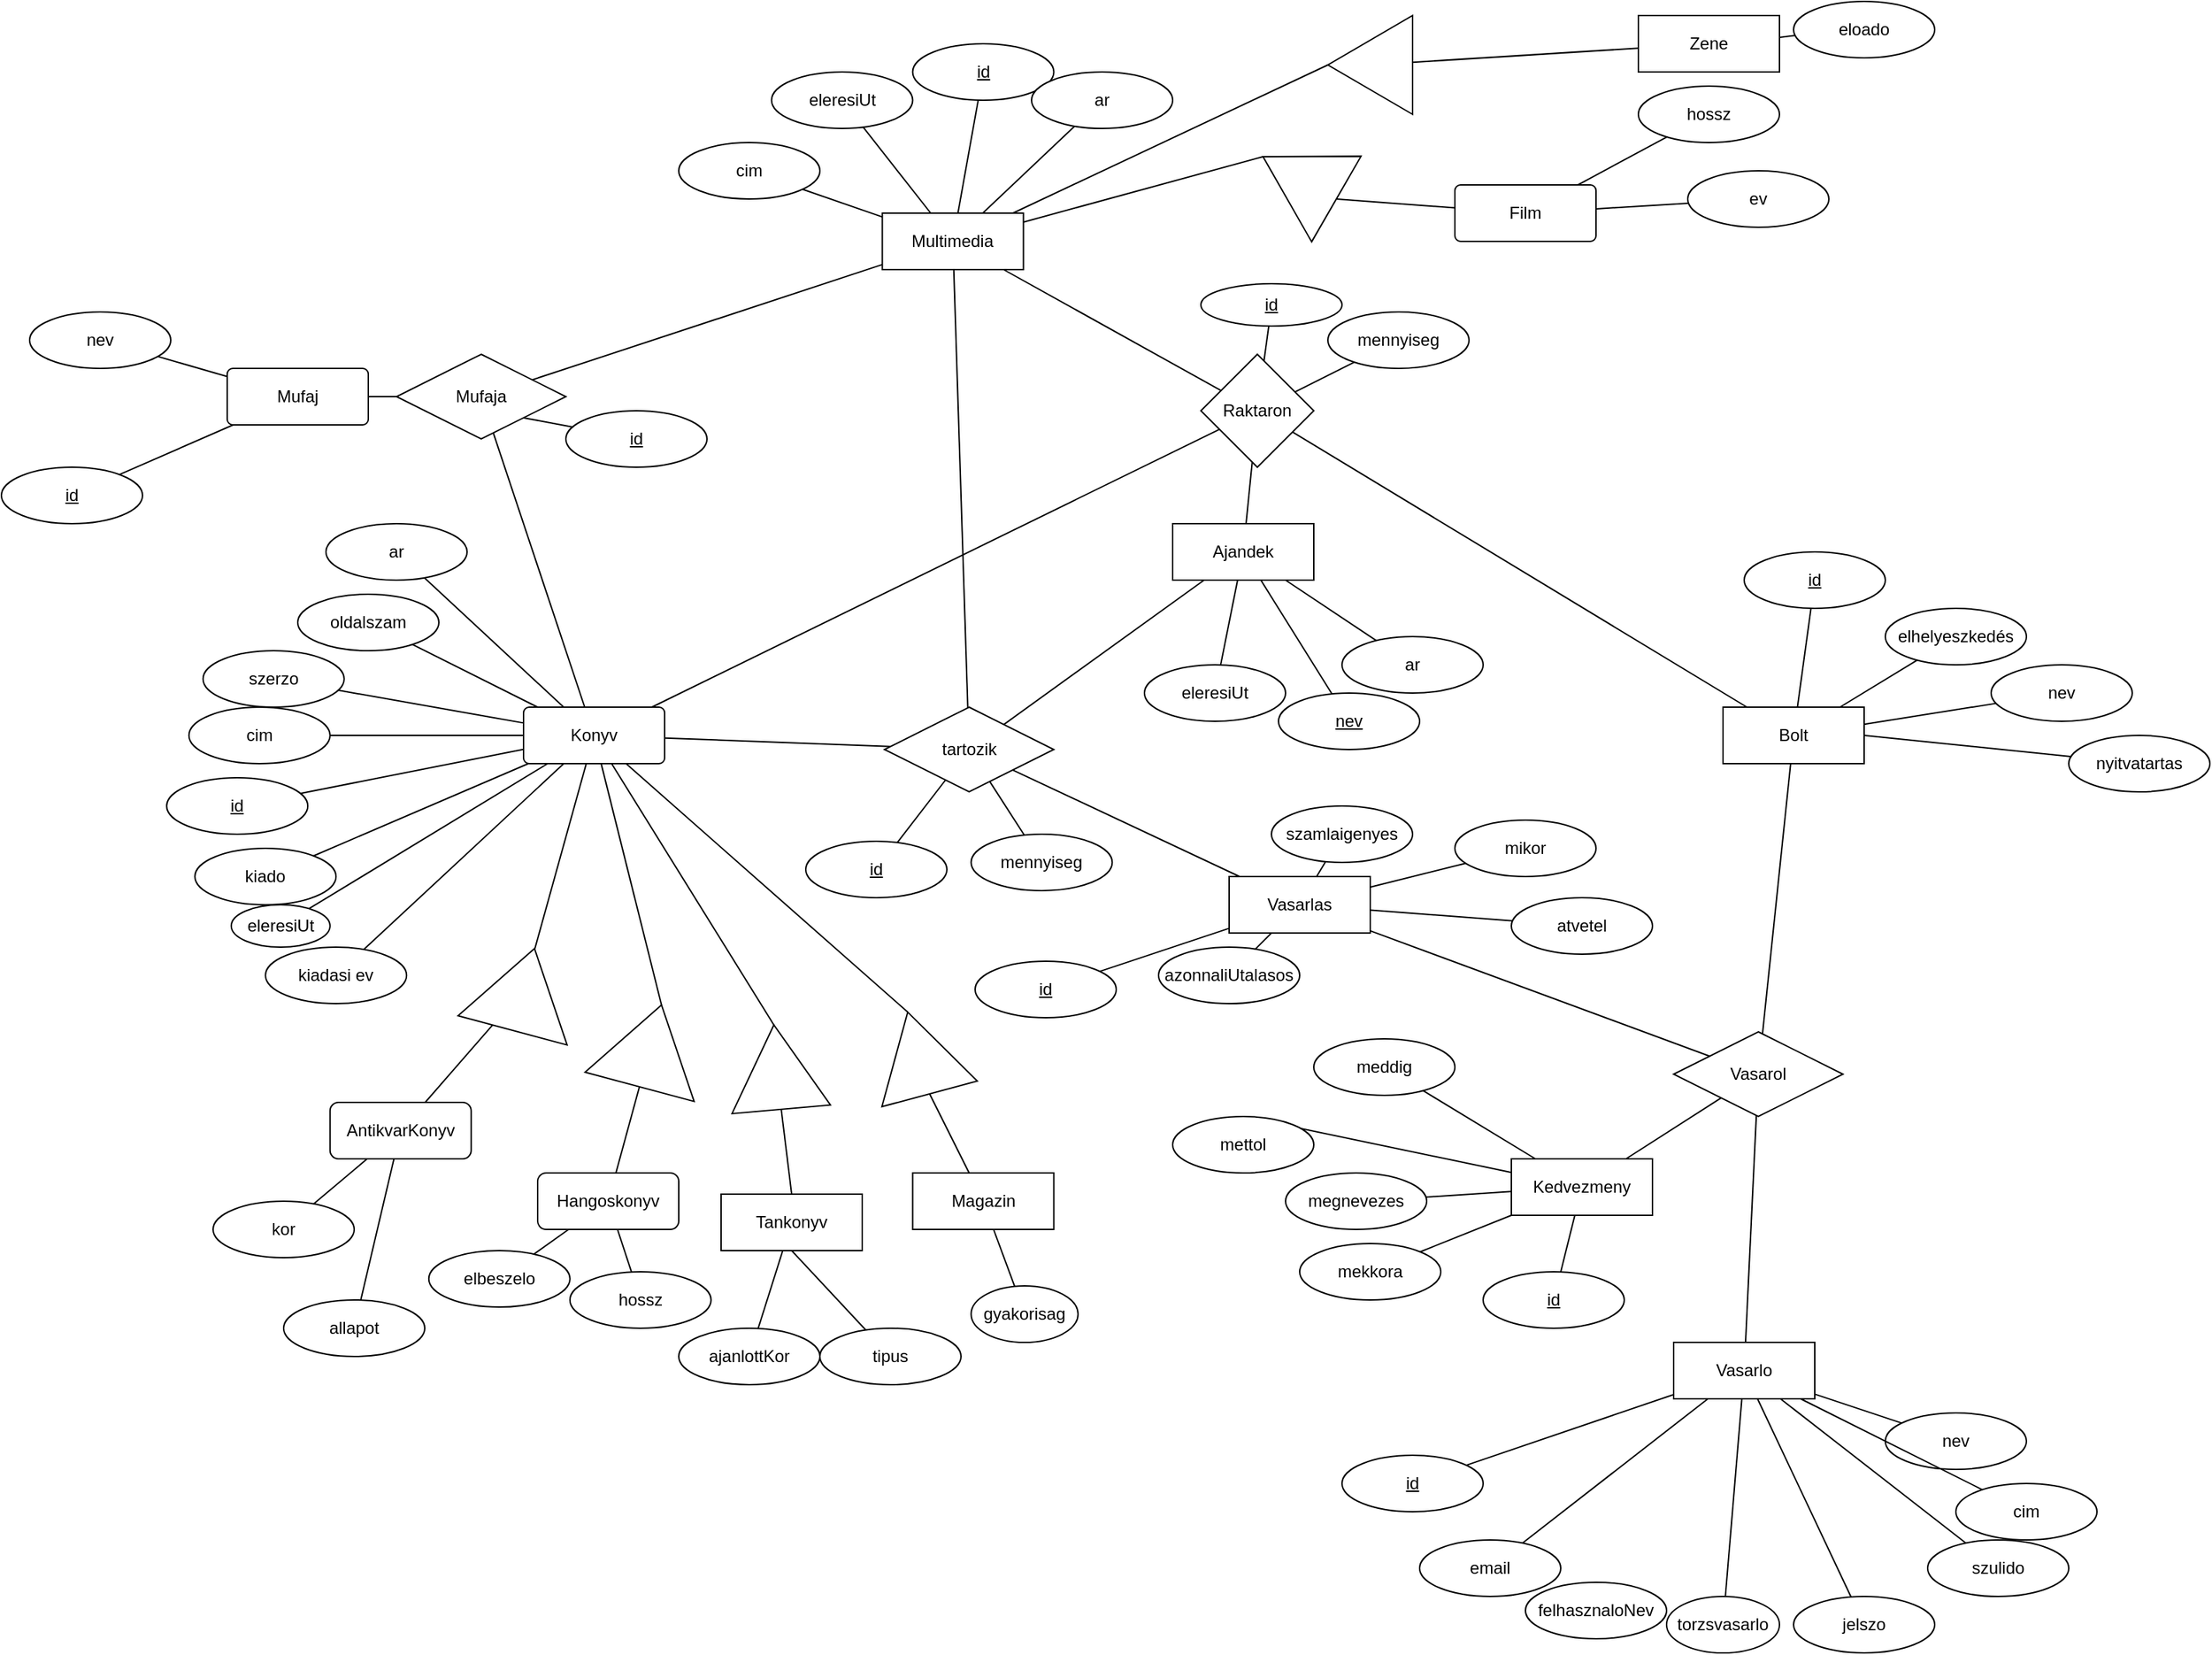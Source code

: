 <mxfile version="14.5.3" type="device"><diagram id="R2lEEEUBdFMjLlhIrx00" name="Page-1"><mxGraphModel dx="2523" dy="2034" grid="1" gridSize="10" guides="1" tooltips="1" connect="1" arrows="1" fold="1" page="1" pageScale="1" pageWidth="850" pageHeight="1100" math="0" shadow="0" extFonts="Permanent Marker^https://fonts.googleapis.com/css?family=Permanent+Marker"><root><mxCell id="0"/><mxCell id="1" parent="0"/><mxCell id="XrJ8PS8pZuy_nvLOSSVN-3" value="Raktaron" style="rhombus;whiteSpace=wrap;html=1;" parent="1" vertex="1"><mxGeometry x="30.0" y="-360" width="80" height="80" as="geometry"/></mxCell><mxCell id="XrJ8PS8pZuy_nvLOSSVN-24" value="kiado" style="ellipse;whiteSpace=wrap;html=1;align=center;" parent="1" vertex="1"><mxGeometry x="-682.88" y="-10" width="100" height="40" as="geometry"/></mxCell><mxCell id="XrJ8PS8pZuy_nvLOSSVN-25" value="elhelyeszkedés" style="ellipse;whiteSpace=wrap;html=1;align=center;" parent="1" vertex="1"><mxGeometry x="515" y="-180" width="100" height="40" as="geometry"/></mxCell><mxCell id="XrJ8PS8pZuy_nvLOSSVN-26" value="id" style="ellipse;whiteSpace=wrap;html=1;align=center;fontStyle=4" parent="1" vertex="1"><mxGeometry x="-702.88" y="-60" width="100" height="40" as="geometry"/></mxCell><mxCell id="XrJ8PS8pZuy_nvLOSSVN-27" value="cim" style="ellipse;whiteSpace=wrap;html=1;align=center;" parent="1" vertex="1"><mxGeometry x="-687.12" y="-110" width="100" height="40" as="geometry"/></mxCell><mxCell id="XrJ8PS8pZuy_nvLOSSVN-29" value="id" style="ellipse;whiteSpace=wrap;html=1;align=center;fontStyle=4" parent="1" vertex="1"><mxGeometry x="415" y="-220" width="100" height="40" as="geometry"/></mxCell><mxCell id="XrJ8PS8pZuy_nvLOSSVN-31" value="kiadasi ev" style="ellipse;whiteSpace=wrap;html=1;align=center;" parent="1" vertex="1"><mxGeometry x="-632.88" y="60" width="100" height="40" as="geometry"/></mxCell><mxCell id="XrJ8PS8pZuy_nvLOSSVN-32" value="Konyv" style="rounded=1;arcSize=10;whiteSpace=wrap;html=1;align=center;" parent="1" vertex="1"><mxGeometry x="-450" y="-110" width="100" height="40" as="geometry"/></mxCell><mxCell id="XrJ8PS8pZuy_nvLOSSVN-33" value="Bolt" style="whiteSpace=wrap;html=1;align=center;" parent="1" vertex="1"><mxGeometry x="400" y="-110" width="100" height="40" as="geometry"/></mxCell><mxCell id="XrJ8PS8pZuy_nvLOSSVN-35" value="" style="endArrow=none;html=1;rounded=0;" parent="1" source="XrJ8PS8pZuy_nvLOSSVN-3" target="XrJ8PS8pZuy_nvLOSSVN-32" edge="1"><mxGeometry relative="1" as="geometry"><mxPoint x="-40" y="80" as="sourcePoint"/><mxPoint x="120" y="80" as="targetPoint"/></mxGeometry></mxCell><mxCell id="XrJ8PS8pZuy_nvLOSSVN-36" value="" style="endArrow=none;html=1;rounded=0;" parent="1" source="XrJ8PS8pZuy_nvLOSSVN-33" target="XrJ8PS8pZuy_nvLOSSVN-3" edge="1"><mxGeometry relative="1" as="geometry"><mxPoint x="-40" y="80" as="sourcePoint"/><mxPoint x="120" y="80" as="targetPoint"/></mxGeometry></mxCell><mxCell id="XrJ8PS8pZuy_nvLOSSVN-37" value="" style="endArrow=none;html=1;rounded=0;" parent="1" source="XrJ8PS8pZuy_nvLOSSVN-32" target="XrJ8PS8pZuy_nvLOSSVN-26" edge="1"><mxGeometry relative="1" as="geometry"><mxPoint x="-40" y="80" as="sourcePoint"/><mxPoint x="120" y="80" as="targetPoint"/></mxGeometry></mxCell><mxCell id="XrJ8PS8pZuy_nvLOSSVN-38" value="" style="endArrow=none;html=1;rounded=0;" parent="1" source="XrJ8PS8pZuy_nvLOSSVN-32" target="XrJ8PS8pZuy_nvLOSSVN-27" edge="1"><mxGeometry relative="1" as="geometry"><mxPoint x="-40" y="80" as="sourcePoint"/><mxPoint x="120" y="80" as="targetPoint"/></mxGeometry></mxCell><mxCell id="XrJ8PS8pZuy_nvLOSSVN-39" value="" style="endArrow=none;html=1;rounded=0;" parent="1" source="XrJ8PS8pZuy_nvLOSSVN-32" target="XrJ8PS8pZuy_nvLOSSVN-24" edge="1"><mxGeometry relative="1" as="geometry"><mxPoint x="-40" y="80" as="sourcePoint"/><mxPoint x="120" y="80" as="targetPoint"/></mxGeometry></mxCell><mxCell id="XrJ8PS8pZuy_nvLOSSVN-40" value="" style="endArrow=none;html=1;rounded=0;" parent="1" source="XrJ8PS8pZuy_nvLOSSVN-32" target="XrJ8PS8pZuy_nvLOSSVN-31" edge="1"><mxGeometry relative="1" as="geometry"><mxPoint x="-40" y="80" as="sourcePoint"/><mxPoint x="120" y="80" as="targetPoint"/></mxGeometry></mxCell><mxCell id="XrJ8PS8pZuy_nvLOSSVN-41" value="" style="endArrow=none;html=1;rounded=0;" parent="1" source="XrJ8PS8pZuy_nvLOSSVN-29" target="XrJ8PS8pZuy_nvLOSSVN-33" edge="1"><mxGeometry relative="1" as="geometry"><mxPoint x="-40" y="80" as="sourcePoint"/><mxPoint x="120" y="80" as="targetPoint"/></mxGeometry></mxCell><mxCell id="XrJ8PS8pZuy_nvLOSSVN-42" value="" style="endArrow=none;html=1;rounded=0;" parent="1" source="XrJ8PS8pZuy_nvLOSSVN-25" target="XrJ8PS8pZuy_nvLOSSVN-33" edge="1"><mxGeometry relative="1" as="geometry"><mxPoint x="-40" y="80" as="sourcePoint"/><mxPoint x="120" y="80" as="targetPoint"/></mxGeometry></mxCell><mxCell id="XrJ8PS8pZuy_nvLOSSVN-46" value="" style="endArrow=none;html=1;rounded=0;" parent="1" source="XrJ8PS8pZuy_nvLOSSVN-68" target="XrJ8PS8pZuy_nvLOSSVN-3" edge="1"><mxGeometry relative="1" as="geometry"><mxPoint x="200" y="-90" as="sourcePoint"/><mxPoint x="120" y="80" as="targetPoint"/></mxGeometry></mxCell><mxCell id="XrJ8PS8pZuy_nvLOSSVN-49" value="" style="endArrow=none;html=1;rounded=0;" parent="1" source="XrJ8PS8pZuy_nvLOSSVN-32" target="XrJ8PS8pZuy_nvLOSSVN-52" edge="1"><mxGeometry relative="1" as="geometry"><mxPoint x="-40" y="80" as="sourcePoint"/><mxPoint x="-197.895" y="151.053" as="targetPoint"/></mxGeometry></mxCell><mxCell id="XrJ8PS8pZuy_nvLOSSVN-51" value="Mufaj" style="rounded=1;arcSize=10;whiteSpace=wrap;html=1;align=center;" parent="1" vertex="1"><mxGeometry x="-660" y="-350" width="100" height="40" as="geometry"/></mxCell><mxCell id="XrJ8PS8pZuy_nvLOSSVN-52" value="Mufaja" style="shape=rhombus;perimeter=rhombusPerimeter;whiteSpace=wrap;html=1;align=center;" parent="1" vertex="1"><mxGeometry x="-540" y="-360" width="120" height="60" as="geometry"/></mxCell><mxCell id="XrJ8PS8pZuy_nvLOSSVN-53" value="" style="endArrow=none;html=1;rounded=0;" parent="1" source="XrJ8PS8pZuy_nvLOSSVN-51" target="XrJ8PS8pZuy_nvLOSSVN-52" edge="1"><mxGeometry relative="1" as="geometry"><mxPoint x="-94.286" y="80" as="sourcePoint"/><mxPoint x="-217.333" y="181.333" as="targetPoint"/></mxGeometry></mxCell><mxCell id="XrJ8PS8pZuy_nvLOSSVN-54" value="nev" style="ellipse;whiteSpace=wrap;html=1;align=center;" parent="1" vertex="1"><mxGeometry x="-800" y="-390" width="100" height="40" as="geometry"/></mxCell><mxCell id="XrJ8PS8pZuy_nvLOSSVN-55" value="" style="endArrow=none;html=1;rounded=0;" parent="1" source="XrJ8PS8pZuy_nvLOSSVN-54" target="XrJ8PS8pZuy_nvLOSSVN-51" edge="1"><mxGeometry relative="1" as="geometry"><mxPoint x="-40" y="80" as="sourcePoint"/><mxPoint x="120" y="80" as="targetPoint"/></mxGeometry></mxCell><mxCell id="XrJ8PS8pZuy_nvLOSSVN-56" value="szerzo" style="ellipse;whiteSpace=wrap;html=1;align=center;" parent="1" vertex="1"><mxGeometry x="-677.12" y="-150" width="100" height="40" as="geometry"/></mxCell><mxCell id="XrJ8PS8pZuy_nvLOSSVN-57" value="" style="endArrow=none;html=1;rounded=0;" parent="1" source="XrJ8PS8pZuy_nvLOSSVN-56" target="XrJ8PS8pZuy_nvLOSSVN-32" edge="1"><mxGeometry relative="1" as="geometry"><mxPoint x="-40" y="80" as="sourcePoint"/><mxPoint x="120" y="80" as="targetPoint"/></mxGeometry></mxCell><mxCell id="XrJ8PS8pZuy_nvLOSSVN-58" value="Vasarlo" style="whiteSpace=wrap;html=1;align=center;" parent="1" vertex="1"><mxGeometry x="365" y="340" width="100" height="40" as="geometry"/></mxCell><mxCell id="XrJ8PS8pZuy_nvLOSSVN-59" value="Vasarol" style="shape=rhombus;perimeter=rhombusPerimeter;whiteSpace=wrap;html=1;align=center;" parent="1" vertex="1"><mxGeometry x="365" y="120" width="120" height="60" as="geometry"/></mxCell><mxCell id="XrJ8PS8pZuy_nvLOSSVN-60" value="" style="endArrow=none;html=1;rounded=0;" parent="1" source="XrJ8PS8pZuy_nvLOSSVN-58" target="XrJ8PS8pZuy_nvLOSSVN-59" edge="1"><mxGeometry relative="1" as="geometry"><mxPoint x="310" y="230" as="sourcePoint"/><mxPoint x="470" y="230" as="targetPoint"/></mxGeometry></mxCell><mxCell id="XrJ8PS8pZuy_nvLOSSVN-61" value="" style="endArrow=none;html=1;rounded=0;" parent="1" source="XrJ8PS8pZuy_nvLOSSVN-59" target="XrJ8PS8pZuy_nvLOSSVN-33" edge="1"><mxGeometry relative="1" as="geometry"><mxPoint x="310" y="230" as="sourcePoint"/><mxPoint x="470" y="230" as="targetPoint"/></mxGeometry></mxCell><mxCell id="XrJ8PS8pZuy_nvLOSSVN-63" value="nev" style="ellipse;whiteSpace=wrap;html=1;align=center;" parent="1" vertex="1"><mxGeometry x="515" y="390" width="100" height="40" as="geometry"/></mxCell><mxCell id="XrJ8PS8pZuy_nvLOSSVN-64" value="id" style="ellipse;whiteSpace=wrap;html=1;align=center;fontStyle=4" parent="1" vertex="1"><mxGeometry x="130" y="420" width="100" height="40" as="geometry"/></mxCell><mxCell id="XrJ8PS8pZuy_nvLOSSVN-65" value="cim" style="ellipse;whiteSpace=wrap;html=1;align=center;" parent="1" vertex="1"><mxGeometry x="565" y="440" width="100" height="40" as="geometry"/></mxCell><mxCell id="XrJ8PS8pZuy_nvLOSSVN-68" value="mennyiseg" style="ellipse;whiteSpace=wrap;html=1;align=center;" parent="1" vertex="1"><mxGeometry x="120" y="-390" width="100" height="40" as="geometry"/></mxCell><mxCell id="XrJ8PS8pZuy_nvLOSSVN-69" value="" style="endArrow=none;html=1;rounded=0;" parent="1" source="XrJ8PS8pZuy_nvLOSSVN-58" target="XrJ8PS8pZuy_nvLOSSVN-63" edge="1"><mxGeometry relative="1" as="geometry"><mxPoint x="260.769" y="355.385" as="sourcePoint"/><mxPoint x="381.243" y="344.432" as="targetPoint"/></mxGeometry></mxCell><mxCell id="XrJ8PS8pZuy_nvLOSSVN-70" value="" style="endArrow=none;html=1;rounded=0;" parent="1" source="XrJ8PS8pZuy_nvLOSSVN-58" target="XrJ8PS8pZuy_nvLOSSVN-64" edge="1"><mxGeometry relative="1" as="geometry"><mxPoint x="206.667" y="530" as="sourcePoint"/><mxPoint x="193.326" y="610.044" as="targetPoint"/></mxGeometry></mxCell><mxCell id="XrJ8PS8pZuy_nvLOSSVN-75" value="szulido" style="ellipse;whiteSpace=wrap;html=1;align=center;" parent="1" vertex="1"><mxGeometry x="545" y="480" width="100" height="40" as="geometry"/></mxCell><mxCell id="XrJ8PS8pZuy_nvLOSSVN-76" value="email" style="ellipse;whiteSpace=wrap;html=1;align=center;" parent="1" vertex="1"><mxGeometry x="185" y="480" width="100" height="40" as="geometry"/></mxCell><mxCell id="XrJ8PS8pZuy_nvLOSSVN-78" value="torzsvasarlo" style="ellipse;whiteSpace=wrap;html=1;align=center;" parent="1" vertex="1"><mxGeometry x="360" y="520" width="80" height="40" as="geometry"/></mxCell><mxCell id="XrJ8PS8pZuy_nvLOSSVN-81" value="" style="endArrow=none;html=1;rounded=0;" parent="1" source="XrJ8PS8pZuy_nvLOSSVN-58" target="XrJ8PS8pZuy_nvLOSSVN-65" edge="1"><mxGeometry relative="1" as="geometry"><mxPoint x="170" y="524.348" as="sourcePoint"/><mxPoint x="38.859" y="535.751" as="targetPoint"/></mxGeometry></mxCell><mxCell id="XrJ8PS8pZuy_nvLOSSVN-82" value="" style="endArrow=none;html=1;rounded=0;" parent="1" source="XrJ8PS8pZuy_nvLOSSVN-58" target="XrJ8PS8pZuy_nvLOSSVN-78" edge="1"><mxGeometry relative="1" as="geometry"><mxPoint x="180" y="534.348" as="sourcePoint"/><mxPoint x="48.859" y="545.751" as="targetPoint"/></mxGeometry></mxCell><mxCell id="XrJ8PS8pZuy_nvLOSSVN-85" value="" style="endArrow=none;html=1;rounded=0;" parent="1" source="XrJ8PS8pZuy_nvLOSSVN-58" target="XrJ8PS8pZuy_nvLOSSVN-75" edge="1"><mxGeometry relative="1" as="geometry"><mxPoint x="210" y="564.348" as="sourcePoint"/><mxPoint x="78.859" y="575.751" as="targetPoint"/></mxGeometry></mxCell><mxCell id="XrJ8PS8pZuy_nvLOSSVN-86" value="" style="endArrow=none;html=1;rounded=0;" parent="1" source="XrJ8PS8pZuy_nvLOSSVN-58" target="XrJ8PS8pZuy_nvLOSSVN-76" edge="1"><mxGeometry relative="1" as="geometry"><mxPoint x="220" y="574.348" as="sourcePoint"/><mxPoint x="88.859" y="585.751" as="targetPoint"/></mxGeometry></mxCell><mxCell id="XrJ8PS8pZuy_nvLOSSVN-88" value="azonnaliUtalasos" style="ellipse;whiteSpace=wrap;html=1;align=center;" parent="1" vertex="1"><mxGeometry y="60" width="100" height="40" as="geometry"/></mxCell><mxCell id="XrJ8PS8pZuy_nvLOSSVN-89" value="szamlaigenyes" style="ellipse;whiteSpace=wrap;html=1;align=center;" parent="1" vertex="1"><mxGeometry x="80" y="-40" width="100" height="40" as="geometry"/></mxCell><mxCell id="XrJ8PS8pZuy_nvLOSSVN-90" value="" style="endArrow=none;html=1;rounded=0;" parent="1" source="NHeeXaal9K3x4mCGtgSw-1" target="XrJ8PS8pZuy_nvLOSSVN-88" edge="1"><mxGeometry relative="1" as="geometry"><mxPoint x="580" y="328.148" as="sourcePoint"/><mxPoint x="411.979" y="347.011" as="targetPoint"/></mxGeometry></mxCell><mxCell id="XrJ8PS8pZuy_nvLOSSVN-91" value="" style="endArrow=none;html=1;rounded=0;" parent="1" source="NHeeXaal9K3x4mCGtgSw-1" target="XrJ8PS8pZuy_nvLOSSVN-89" edge="1"><mxGeometry relative="1" as="geometry"><mxPoint x="574.444" y="310" as="sourcePoint"/><mxPoint x="421.979" y="357.011" as="targetPoint"/></mxGeometry></mxCell><mxCell id="XrJ8PS8pZuy_nvLOSSVN-92" value="id" style="ellipse;whiteSpace=wrap;html=1;align=center;fontStyle=4" parent="1" vertex="1"><mxGeometry x="-174.24" y="-580" width="100" height="40" as="geometry"/></mxCell><mxCell id="XrJ8PS8pZuy_nvLOSSVN-93" value="Film" style="rounded=1;arcSize=10;whiteSpace=wrap;html=1;align=center;" parent="1" vertex="1"><mxGeometry x="210" y="-480" width="100" height="40" as="geometry"/></mxCell><mxCell id="XrJ8PS8pZuy_nvLOSSVN-94" value="" style="endArrow=none;html=1;rounded=0;" parent="1" source="IiNPLwiENyYTRC3x_rsG-48" target="XrJ8PS8pZuy_nvLOSSVN-92" edge="1"><mxGeometry relative="1" as="geometry"><mxPoint x="-0.06" y="-640" as="sourcePoint"/><mxPoint x="-75.254" y="-539.612" as="targetPoint"/></mxGeometry></mxCell><mxCell id="XrJ8PS8pZuy_nvLOSSVN-96" value="" style="endArrow=none;html=1;rounded=0;" parent="1" source="XrJ8PS8pZuy_nvLOSSVN-93" target="XrJ8PS8pZuy_nvLOSSVN-103" edge="1"><mxGeometry relative="1" as="geometry"><mxPoint x="11.65" y="-476.3" as="sourcePoint"/><mxPoint x="-159.374" y="-580.001" as="targetPoint"/></mxGeometry></mxCell><mxCell id="XrJ8PS8pZuy_nvLOSSVN-99" value="ar" style="ellipse;whiteSpace=wrap;html=1;align=center;" parent="1" vertex="1"><mxGeometry x="-590" y="-240" width="100" height="40" as="geometry"/></mxCell><mxCell id="XrJ8PS8pZuy_nvLOSSVN-100" value="" style="endArrow=none;html=1;rounded=0;" parent="1" source="XrJ8PS8pZuy_nvLOSSVN-32" target="XrJ8PS8pZuy_nvLOSSVN-99" edge="1"><mxGeometry relative="1" as="geometry"><mxPoint x="-70" y="80" as="sourcePoint"/><mxPoint x="-70" y="150" as="targetPoint"/></mxGeometry></mxCell><mxCell id="XrJ8PS8pZuy_nvLOSSVN-103" value="hossz" style="ellipse;whiteSpace=wrap;html=1;align=center;" parent="1" vertex="1"><mxGeometry x="340" y="-550" width="100" height="40" as="geometry"/></mxCell><mxCell id="XrJ8PS8pZuy_nvLOSSVN-104" value="hossz" style="ellipse;whiteSpace=wrap;html=1;align=center;" parent="1" vertex="1"><mxGeometry x="-417.12" y="290" width="100" height="40" as="geometry"/></mxCell><mxCell id="XrJ8PS8pZuy_nvLOSSVN-105" value="" style="endArrow=none;html=1;rounded=0;" parent="1" source="XrJ8PS8pZuy_nvLOSSVN-111" target="XrJ8PS8pZuy_nvLOSSVN-104" edge="1"><mxGeometry relative="1" as="geometry"><mxPoint x="-70" y="80" as="sourcePoint"/><mxPoint x="-70" y="150" as="targetPoint"/></mxGeometry></mxCell><mxCell id="XrJ8PS8pZuy_nvLOSSVN-107" value="" style="endArrow=none;html=1;rounded=0;" parent="1" source="XrJ8PS8pZuy_nvLOSSVN-109" target="XrJ8PS8pZuy_nvLOSSVN-111" edge="1"><mxGeometry relative="1" as="geometry"><mxPoint x="-180" y="-230" as="sourcePoint"/><mxPoint x="-410" y="323.81" as="targetPoint"/></mxGeometry></mxCell><mxCell id="XrJ8PS8pZuy_nvLOSSVN-109" value="" style="triangle;whiteSpace=wrap;html=1;rotation=-75;" parent="1" vertex="1"><mxGeometry x="-390" y="90" width="60" height="80" as="geometry"/></mxCell><mxCell id="XrJ8PS8pZuy_nvLOSSVN-110" value="" style="endArrow=none;html=1;rounded=0;entryX=1;entryY=0.5;entryDx=0;entryDy=0;" parent="1" source="XrJ8PS8pZuy_nvLOSSVN-32" target="XrJ8PS8pZuy_nvLOSSVN-109" edge="1"><mxGeometry relative="1" as="geometry"><mxPoint x="-104.104" y="70" as="sourcePoint"/><mxPoint x="-410" y="323.81" as="targetPoint"/></mxGeometry></mxCell><mxCell id="XrJ8PS8pZuy_nvLOSSVN-111" value="Hangoskonyv" style="rounded=1;whiteSpace=wrap;html=1;" parent="1" vertex="1"><mxGeometry x="-440" y="220" width="100" height="40" as="geometry"/></mxCell><mxCell id="XrJ8PS8pZuy_nvLOSSVN-112" value="elbeszelo" style="ellipse;whiteSpace=wrap;html=1;align=center;" parent="1" vertex="1"><mxGeometry x="-517.12" y="275" width="100" height="40" as="geometry"/></mxCell><mxCell id="XrJ8PS8pZuy_nvLOSSVN-113" value="" style="endArrow=none;html=1;rounded=0;" parent="1" source="XrJ8PS8pZuy_nvLOSSVN-111" target="XrJ8PS8pZuy_nvLOSSVN-112" edge="1"><mxGeometry relative="1" as="geometry"><mxPoint x="-395.758" y="350" as="sourcePoint"/><mxPoint x="-377.197" y="400.208" as="targetPoint"/></mxGeometry></mxCell><mxCell id="XrJ8PS8pZuy_nvLOSSVN-114" value="oldalszam" style="ellipse;whiteSpace=wrap;html=1;align=center;" parent="1" vertex="1"><mxGeometry x="-610" y="-190" width="100" height="40" as="geometry"/></mxCell><mxCell id="XrJ8PS8pZuy_nvLOSSVN-115" value="" style="endArrow=none;html=1;rounded=0;" parent="1" source="XrJ8PS8pZuy_nvLOSSVN-32" target="XrJ8PS8pZuy_nvLOSSVN-114" edge="1"><mxGeometry relative="1" as="geometry"><mxPoint x="-70" y="80" as="sourcePoint"/><mxPoint x="-70" y="150" as="targetPoint"/></mxGeometry></mxCell><mxCell id="XrJ8PS8pZuy_nvLOSSVN-118" value="kor" style="ellipse;whiteSpace=wrap;html=1;align=center;" parent="1" vertex="1"><mxGeometry x="-670" y="240" width="100" height="40" as="geometry"/></mxCell><mxCell id="XrJ8PS8pZuy_nvLOSSVN-119" value="" style="endArrow=none;html=1;rounded=0;" parent="1" source="XrJ8PS8pZuy_nvLOSSVN-122" target="XrJ8PS8pZuy_nvLOSSVN-118" edge="1"><mxGeometry relative="1" as="geometry"><mxPoint x="-250" y="30" as="sourcePoint"/><mxPoint x="-250" y="100" as="targetPoint"/></mxGeometry></mxCell><mxCell id="XrJ8PS8pZuy_nvLOSSVN-120" value="" style="endArrow=none;html=1;rounded=0;" parent="1" source="XrJ8PS8pZuy_nvLOSSVN-121" target="XrJ8PS8pZuy_nvLOSSVN-122" edge="1"><mxGeometry relative="1" as="geometry"><mxPoint x="-360" y="-280" as="sourcePoint"/><mxPoint x="-590" y="273.81" as="targetPoint"/></mxGeometry></mxCell><mxCell id="XrJ8PS8pZuy_nvLOSSVN-121" value="" style="triangle;whiteSpace=wrap;html=1;rotation=-75;" parent="1" vertex="1"><mxGeometry x="-480" y="50" width="60" height="80" as="geometry"/></mxCell><mxCell id="XrJ8PS8pZuy_nvLOSSVN-122" value="AntikvarKonyv" style="rounded=1;whiteSpace=wrap;html=1;" parent="1" vertex="1"><mxGeometry x="-587.12" y="170" width="100" height="40" as="geometry"/></mxCell><mxCell id="XrJ8PS8pZuy_nvLOSSVN-123" value="allapot" style="ellipse;whiteSpace=wrap;html=1;align=center;" parent="1" vertex="1"><mxGeometry x="-620" y="310" width="100" height="40" as="geometry"/></mxCell><mxCell id="XrJ8PS8pZuy_nvLOSSVN-124" value="" style="endArrow=none;html=1;rounded=0;" parent="1" source="XrJ8PS8pZuy_nvLOSSVN-122" target="XrJ8PS8pZuy_nvLOSSVN-123" edge="1"><mxGeometry relative="1" as="geometry"><mxPoint x="-575.758" y="300" as="sourcePoint"/><mxPoint x="-557.197" y="350.208" as="targetPoint"/></mxGeometry></mxCell><mxCell id="XrJ8PS8pZuy_nvLOSSVN-125" value="" style="endArrow=none;html=1;rounded=0;" parent="1" source="XrJ8PS8pZuy_nvLOSSVN-32" target="XrJ8PS8pZuy_nvLOSSVN-121" edge="1"><mxGeometry relative="1" as="geometry"><mxPoint x="-95.72" y="80" as="sourcePoint"/><mxPoint x="-255.664" y="204.373" as="targetPoint"/></mxGeometry></mxCell><mxCell id="XrJ8PS8pZuy_nvLOSSVN-142" value="Zene" style="rounded=0;whiteSpace=wrap;html=1;" parent="1" vertex="1"><mxGeometry x="340" y="-600" width="100" height="40" as="geometry"/></mxCell><mxCell id="XrJ8PS8pZuy_nvLOSSVN-146" value="ar" style="ellipse;whiteSpace=wrap;html=1;align=center;" parent="1" vertex="1"><mxGeometry x="-90" y="-560" width="100" height="40" as="geometry"/></mxCell><mxCell id="XrJ8PS8pZuy_nvLOSSVN-147" value="" style="endArrow=none;html=1;rounded=0;" parent="1" source="IiNPLwiENyYTRC3x_rsG-48" target="XrJ8PS8pZuy_nvLOSSVN-146" edge="1"><mxGeometry relative="1" as="geometry"><mxPoint x="-47.429" y="-660" as="sourcePoint"/><mxPoint x="-302.47" y="-800" as="targetPoint"/></mxGeometry></mxCell><mxCell id="XrJ8PS8pZuy_nvLOSSVN-150" value="eloado" style="ellipse;whiteSpace=wrap;html=1;align=center;" parent="1" vertex="1"><mxGeometry x="450" y="-610" width="100" height="40" as="geometry"/></mxCell><mxCell id="XrJ8PS8pZuy_nvLOSSVN-151" value="" style="endArrow=none;html=1;rounded=0;" parent="1" source="XrJ8PS8pZuy_nvLOSSVN-150" target="XrJ8PS8pZuy_nvLOSSVN-142" edge="1"><mxGeometry relative="1" as="geometry"><mxPoint x="325.273" y="-650.382" as="sourcePoint"/><mxPoint x="265" y="-530" as="targetPoint"/></mxGeometry></mxCell><mxCell id="XrJ8PS8pZuy_nvLOSSVN-98" value="cim" style="ellipse;whiteSpace=wrap;html=1;align=center;" parent="1" vertex="1"><mxGeometry x="-340" y="-510" width="100" height="40" as="geometry"/></mxCell><mxCell id="1aypObMpzizOVe4IXBlL-1" value="" style="endArrow=none;html=1;rounded=0;" parent="1" source="IiNPLwiENyYTRC3x_rsG-48" target="XrJ8PS8pZuy_nvLOSSVN-98" edge="1"><mxGeometry relative="1" as="geometry"><mxPoint x="-30.06" y="-640" as="sourcePoint"/><mxPoint x="-73.875" y="-650.507" as="targetPoint"/></mxGeometry></mxCell><mxCell id="1aypObMpzizOVe4IXBlL-3" style="edgeStyle=orthogonalEdgeStyle;rounded=0;orthogonalLoop=1;jettySize=auto;html=1;exitX=0.5;exitY=1;exitDx=0;exitDy=0;" parent="1" source="XrJ8PS8pZuy_nvLOSSVN-103" target="XrJ8PS8pZuy_nvLOSSVN-103" edge="1"><mxGeometry relative="1" as="geometry"/></mxCell><mxCell id="1aypObMpzizOVe4IXBlL-6" value="" style="endArrow=none;html=1;rounded=0;entryX=1;entryY=0.5;entryDx=0;entryDy=0;" parent="1" source="XrJ8PS8pZuy_nvLOSSVN-32" target="1aypObMpzizOVe4IXBlL-8" edge="1"><mxGeometry relative="1" as="geometry"><mxPoint x="-180" y="160" as="sourcePoint"/><mxPoint x="-150" y="220" as="targetPoint"/></mxGeometry></mxCell><mxCell id="1aypObMpzizOVe4IXBlL-8" value="" style="triangle;whiteSpace=wrap;html=1;rotation=-95;" parent="1" vertex="1"><mxGeometry x="-300" y="110" width="60" height="70" as="geometry"/></mxCell><mxCell id="1aypObMpzizOVe4IXBlL-9" value="" style="endArrow=none;html=1;entryX=0;entryY=0.5;entryDx=0;entryDy=0;exitX=0.5;exitY=0;exitDx=0;exitDy=0;" parent="1" source="1aypObMpzizOVe4IXBlL-10" target="1aypObMpzizOVe4IXBlL-8" edge="1"><mxGeometry width="50" height="50" relative="1" as="geometry"><mxPoint x="-210" y="340" as="sourcePoint"/><mxPoint x="-170" y="310" as="targetPoint"/></mxGeometry></mxCell><mxCell id="1aypObMpzizOVe4IXBlL-10" value="Tankonyv" style="whiteSpace=wrap;html=1;align=center;" parent="1" vertex="1"><mxGeometry x="-310" y="235" width="100" height="40" as="geometry"/></mxCell><mxCell id="1aypObMpzizOVe4IXBlL-15" value="" style="endArrow=none;html=1;exitX=0.5;exitY=1;exitDx=0;exitDy=0;" parent="1" source="1aypObMpzizOVe4IXBlL-10" target="IiNPLwiENyYTRC3x_rsG-20" edge="1"><mxGeometry width="50" height="50" relative="1" as="geometry"><mxPoint x="-40" y="230" as="sourcePoint"/><mxPoint x="-170.046" y="457.143" as="targetPoint"/></mxGeometry></mxCell><mxCell id="1aypObMpzizOVe4IXBlL-16" value="ajanlottKor" style="ellipse;whiteSpace=wrap;html=1;align=center;" parent="1" vertex="1"><mxGeometry x="-340" y="330" width="100" height="40" as="geometry"/></mxCell><mxCell id="1aypObMpzizOVe4IXBlL-17" value="" style="endArrow=none;html=1;" parent="1" source="1aypObMpzizOVe4IXBlL-10" target="1aypObMpzizOVe4IXBlL-16" edge="1"><mxGeometry width="50" height="50" relative="1" as="geometry"><mxPoint x="-40" y="350" as="sourcePoint"/><mxPoint x="10" y="300" as="targetPoint"/></mxGeometry></mxCell><mxCell id="1aypObMpzizOVe4IXBlL-20" value="Kedvezmeny" style="whiteSpace=wrap;html=1;align=center;" parent="1" vertex="1"><mxGeometry x="250" y="210" width="100" height="40" as="geometry"/></mxCell><mxCell id="1aypObMpzizOVe4IXBlL-21" value="" style="endArrow=none;html=1;exitX=0.5;exitY=0;exitDx=0;exitDy=0;" parent="1" source="1aypObMpzizOVe4IXBlL-22" target="1aypObMpzizOVe4IXBlL-20" edge="1"><mxGeometry width="50" height="50" relative="1" as="geometry"><mxPoint x="80" y="350" as="sourcePoint"/><mxPoint x="130" y="300" as="targetPoint"/></mxGeometry></mxCell><mxCell id="1aypObMpzizOVe4IXBlL-22" value="mettol" style="ellipse;whiteSpace=wrap;html=1;align=center;" parent="1" vertex="1"><mxGeometry x="10" y="180" width="100" height="40" as="geometry"/></mxCell><mxCell id="1aypObMpzizOVe4IXBlL-23" value="meddig" style="ellipse;whiteSpace=wrap;html=1;align=center;" parent="1" vertex="1"><mxGeometry x="110" y="125" width="100" height="40" as="geometry"/></mxCell><mxCell id="1aypObMpzizOVe4IXBlL-24" value="mekkora" style="ellipse;whiteSpace=wrap;html=1;align=center;" parent="1" vertex="1"><mxGeometry x="100" y="270" width="100" height="40" as="geometry"/></mxCell><mxCell id="1aypObMpzizOVe4IXBlL-25" value="" style="endArrow=none;html=1;" parent="1" source="1aypObMpzizOVe4IXBlL-20" target="1aypObMpzizOVe4IXBlL-24" edge="1"><mxGeometry width="50" height="50" relative="1" as="geometry"><mxPoint x="80" y="230" as="sourcePoint"/><mxPoint x="130" y="180" as="targetPoint"/></mxGeometry></mxCell><mxCell id="1aypObMpzizOVe4IXBlL-26" value="" style="endArrow=none;html=1;" parent="1" source="1aypObMpzizOVe4IXBlL-20" target="1aypObMpzizOVe4IXBlL-23" edge="1"><mxGeometry width="50" height="50" relative="1" as="geometry"><mxPoint x="80" y="230" as="sourcePoint"/><mxPoint x="130" y="180" as="targetPoint"/></mxGeometry></mxCell><mxCell id="1aypObMpzizOVe4IXBlL-27" style="edgeStyle=orthogonalEdgeStyle;rounded=0;orthogonalLoop=1;jettySize=auto;html=1;exitX=0.5;exitY=1;exitDx=0;exitDy=0;endArrow=none;endFill=0;" parent="1" source="1aypObMpzizOVe4IXBlL-24" target="1aypObMpzizOVe4IXBlL-24" edge="1"><mxGeometry relative="1" as="geometry"/></mxCell><mxCell id="1aypObMpzizOVe4IXBlL-29" value="" style="endArrow=none;html=1;" parent="1" source="1aypObMpzizOVe4IXBlL-20" target="XrJ8PS8pZuy_nvLOSSVN-59" edge="1"><mxGeometry width="50" height="50" relative="1" as="geometry"><mxPoint x="80" y="230" as="sourcePoint"/><mxPoint x="130" y="180" as="targetPoint"/></mxGeometry></mxCell><mxCell id="1aypObMpzizOVe4IXBlL-30" value="" style="endArrow=none;html=1;" parent="1" source="1aypObMpzizOVe4IXBlL-31" target="1aypObMpzizOVe4IXBlL-20" edge="1"><mxGeometry width="50" height="50" relative="1" as="geometry"><mxPoint x="120" y="120" as="sourcePoint"/><mxPoint x="130" y="180" as="targetPoint"/></mxGeometry></mxCell><mxCell id="1aypObMpzizOVe4IXBlL-31" value="id" style="ellipse;whiteSpace=wrap;html=1;align=center;fontStyle=4" parent="1" vertex="1"><mxGeometry x="230" y="290" width="100" height="40" as="geometry"/></mxCell><mxCell id="1aypObMpzizOVe4IXBlL-32" value="" style="endArrow=none;html=1;" parent="1" source="1aypObMpzizOVe4IXBlL-33" target="1aypObMpzizOVe4IXBlL-20" edge="1"><mxGeometry width="50" height="50" relative="1" as="geometry"><mxPoint x="20" y="110" as="sourcePoint"/><mxPoint x="130" y="180" as="targetPoint"/></mxGeometry></mxCell><mxCell id="1aypObMpzizOVe4IXBlL-33" value="megnevezes" style="ellipse;whiteSpace=wrap;html=1;align=center;" parent="1" vertex="1"><mxGeometry x="90" y="220" width="100" height="40" as="geometry"/></mxCell><mxCell id="1aypObMpzizOVe4IXBlL-34" value="" style="endArrow=none;html=1;" parent="1" source="1aypObMpzizOVe4IXBlL-35" target="NHeeXaal9K3x4mCGtgSw-1" edge="1"><mxGeometry width="50" height="50" relative="1" as="geometry"><mxPoint x="270" y="310" as="sourcePoint"/><mxPoint x="580" y="340.417" as="targetPoint"/></mxGeometry></mxCell><mxCell id="1aypObMpzizOVe4IXBlL-35" value="mikor" style="ellipse;whiteSpace=wrap;html=1;align=center;" parent="1" vertex="1"><mxGeometry x="210" y="-30" width="100" height="40" as="geometry"/></mxCell><mxCell id="1aypObMpzizOVe4IXBlL-41" value="" style="endArrow=none;html=1;" parent="1" source="XrJ8PS8pZuy_nvLOSSVN-58" target="1aypObMpzizOVe4IXBlL-42" edge="1"><mxGeometry width="50" height="50" relative="1" as="geometry"><mxPoint x="120" y="350" as="sourcePoint"/><mxPoint x="340" y="640" as="targetPoint"/></mxGeometry></mxCell><mxCell id="1aypObMpzizOVe4IXBlL-42" value="jelszo&lt;br&gt;" style="ellipse;whiteSpace=wrap;html=1;align=center;" parent="1" vertex="1"><mxGeometry x="450.0" y="520" width="100" height="40" as="geometry"/></mxCell><mxCell id="1aypObMpzizOVe4IXBlL-43" value="" style="endArrow=none;html=1;" parent="1" source="1aypObMpzizOVe4IXBlL-45" target="XrJ8PS8pZuy_nvLOSSVN-33" edge="1"><mxGeometry width="50" height="50" relative="1" as="geometry"><mxPoint x="530" y="-10" as="sourcePoint"/><mxPoint x="170" y="-180" as="targetPoint"/></mxGeometry></mxCell><mxCell id="1aypObMpzizOVe4IXBlL-45" value="nev" style="ellipse;whiteSpace=wrap;html=1;align=center;" parent="1" vertex="1"><mxGeometry x="590" y="-140" width="100" height="40" as="geometry"/></mxCell><mxCell id="1aypObMpzizOVe4IXBlL-46" value="nyitvatartas" style="ellipse;whiteSpace=wrap;html=1;align=center;" parent="1" vertex="1"><mxGeometry x="645" y="-90" width="100" height="40" as="geometry"/></mxCell><mxCell id="1aypObMpzizOVe4IXBlL-47" value="" style="endArrow=none;html=1;exitX=1;exitY=0.5;exitDx=0;exitDy=0;" parent="1" source="XrJ8PS8pZuy_nvLOSSVN-33" target="1aypObMpzizOVe4IXBlL-46" edge="1"><mxGeometry width="50" height="50" relative="1" as="geometry"><mxPoint x="120" y="-130" as="sourcePoint"/><mxPoint x="170" y="-180" as="targetPoint"/></mxGeometry></mxCell><mxCell id="1aypObMpzizOVe4IXBlL-48" value="" style="endArrow=none;html=1;" parent="1" source="XrJ8PS8pZuy_nvLOSSVN-93" target="1aypObMpzizOVe4IXBlL-49" edge="1"><mxGeometry width="50" height="50" relative="1" as="geometry"><mxPoint x="170" y="-210" as="sourcePoint"/><mxPoint x="30" y="-180" as="targetPoint"/></mxGeometry></mxCell><mxCell id="1aypObMpzizOVe4IXBlL-49" value="ev" style="ellipse;whiteSpace=wrap;html=1;align=center;" parent="1" vertex="1"><mxGeometry x="375.0" y="-490" width="100" height="40" as="geometry"/></mxCell><mxCell id="1aypObMpzizOVe4IXBlL-52" value="felhasznaloNev" style="ellipse;whiteSpace=wrap;html=1;align=center;" parent="1" vertex="1"><mxGeometry x="260" y="510" width="100" height="40" as="geometry"/></mxCell><mxCell id="IiNPLwiENyYTRC3x_rsG-1" value="" style="endArrow=none;html=1;" parent="1" source="IiNPLwiENyYTRC3x_rsG-3" target="NHeeXaal9K3x4mCGtgSw-1" edge="1"><mxGeometry width="50" height="50" relative="1" as="geometry"><mxPoint x="310" y="320" as="sourcePoint"/><mxPoint x="558.571" y="350" as="targetPoint"/></mxGeometry></mxCell><mxCell id="IiNPLwiENyYTRC3x_rsG-3" value="atvetel" style="ellipse;whiteSpace=wrap;html=1;align=center;" parent="1" vertex="1"><mxGeometry x="250" y="25" width="100" height="40" as="geometry"/></mxCell><mxCell id="IiNPLwiENyYTRC3x_rsG-8" value="" style="endArrow=none;html=1;" parent="1" source="IiNPLwiENyYTRC3x_rsG-9" target="IiNPLwiENyYTRC3x_rsG-44" edge="1"><mxGeometry width="50" height="50" relative="1" as="geometry"><mxPoint x="-60" y="-150" as="sourcePoint"/><mxPoint x="-70" y="-218.189" as="targetPoint"/></mxGeometry></mxCell><mxCell id="IiNPLwiENyYTRC3x_rsG-9" value="gyakorisag" style="ellipse;whiteSpace=wrap;html=1;align=center;" parent="1" vertex="1"><mxGeometry x="-132.82" y="300" width="75.76" height="40" as="geometry"/></mxCell><mxCell id="IiNPLwiENyYTRC3x_rsG-17" value="eleresiUt" style="ellipse;whiteSpace=wrap;html=1;align=center;" parent="1" vertex="1"><mxGeometry x="-657.12" y="30" width="70" height="30" as="geometry"/></mxCell><mxCell id="IiNPLwiENyYTRC3x_rsG-18" value="" style="endArrow=none;html=1;rounded=0;" parent="1" source="IiNPLwiENyYTRC3x_rsG-17" target="XrJ8PS8pZuy_nvLOSSVN-32" edge="1"><mxGeometry relative="1" as="geometry"><mxPoint x="-20.001" y="-330.0" as="sourcePoint"/><mxPoint x="-90" y="-130" as="targetPoint"/></mxGeometry></mxCell><mxCell id="IiNPLwiENyYTRC3x_rsG-19" value="" style="endArrow=none;html=1;" parent="1" source="IiNPLwiENyYTRC3x_rsG-22" target="XrJ8PS8pZuy_nvLOSSVN-51" edge="1"><mxGeometry width="50" height="50" relative="1" as="geometry"><mxPoint x="-440" y="-300" as="sourcePoint"/><mxPoint x="-10" y="-90" as="targetPoint"/><Array as="points"/></mxGeometry></mxCell><mxCell id="IiNPLwiENyYTRC3x_rsG-20" value="tipus" style="ellipse;whiteSpace=wrap;html=1;align=center;" parent="1" vertex="1"><mxGeometry x="-240" y="330" width="100" height="40" as="geometry"/></mxCell><mxCell id="IiNPLwiENyYTRC3x_rsG-22" value="id" style="ellipse;whiteSpace=wrap;html=1;align=center;fontStyle=4" parent="1" vertex="1"><mxGeometry x="-820" y="-280" width="100" height="40" as="geometry"/></mxCell><mxCell id="IiNPLwiENyYTRC3x_rsG-23" value="Ajandek" style="whiteSpace=wrap;html=1;align=center;" parent="1" vertex="1"><mxGeometry x="10" y="-240" width="100" height="40" as="geometry"/></mxCell><mxCell id="IiNPLwiENyYTRC3x_rsG-24" value="" style="endArrow=none;html=1;" parent="1" source="XrJ8PS8pZuy_nvLOSSVN-3" target="IiNPLwiENyYTRC3x_rsG-23" edge="1"><mxGeometry width="50" height="50" relative="1" as="geometry"><mxPoint x="30" as="sourcePoint"/><mxPoint x="80" y="-50" as="targetPoint"/></mxGeometry></mxCell><mxCell id="IiNPLwiENyYTRC3x_rsG-34" value="" style="endArrow=none;html=1;" parent="1" source="IiNPLwiENyYTRC3x_rsG-35" target="IiNPLwiENyYTRC3x_rsG-23" edge="1"><mxGeometry width="50" height="50" relative="1" as="geometry"><mxPoint x="326" y="-210" as="sourcePoint"/><mxPoint x="80" y="-50" as="targetPoint"/></mxGeometry></mxCell><mxCell id="IiNPLwiENyYTRC3x_rsG-35" value="ar" style="ellipse;whiteSpace=wrap;html=1;align=center;" parent="1" vertex="1"><mxGeometry x="130" y="-160" width="100" height="40" as="geometry"/></mxCell><mxCell id="IiNPLwiENyYTRC3x_rsG-36" value="" style="endArrow=none;html=1;" parent="1" source="IiNPLwiENyYTRC3x_rsG-23" target="IiNPLwiENyYTRC3x_rsG-37" edge="1"><mxGeometry width="50" height="50" relative="1" as="geometry"><mxPoint x="30" as="sourcePoint"/><mxPoint x="270" y="-150" as="targetPoint"/></mxGeometry></mxCell><mxCell id="IiNPLwiENyYTRC3x_rsG-37" value="nev" style="ellipse;whiteSpace=wrap;html=1;align=center;fontStyle=4" parent="1" vertex="1"><mxGeometry x="85" y="-120" width="100" height="40" as="geometry"/></mxCell><mxCell id="IiNPLwiENyYTRC3x_rsG-44" value="Magazin" style="whiteSpace=wrap;html=1;align=center;" parent="1" vertex="1"><mxGeometry x="-174.24" y="220" width="100" height="40" as="geometry"/></mxCell><mxCell id="IiNPLwiENyYTRC3x_rsG-47" value="" style="endArrow=none;html=1;entryX=0;entryY=0.5;entryDx=0;entryDy=0;" parent="1" source="IiNPLwiENyYTRC3x_rsG-44" target="IiNPLwiENyYTRC3x_rsG-52" edge="1"><mxGeometry width="50" height="50" relative="1" as="geometry"><mxPoint x="-19.995" y="350" as="sourcePoint"/><mxPoint x="-87.175" y="283.978" as="targetPoint"/></mxGeometry></mxCell><mxCell id="IiNPLwiENyYTRC3x_rsG-48" value="Multimedia" style="whiteSpace=wrap;html=1;align=center;" parent="1" vertex="1"><mxGeometry x="-195.76" y="-460" width="100" height="40" as="geometry"/></mxCell><mxCell id="IiNPLwiENyYTRC3x_rsG-49" value="" style="endArrow=none;html=1;rounded=0;" parent="1" source="IiNPLwiENyYTRC3x_rsG-50" target="IiNPLwiENyYTRC3x_rsG-48" edge="1"><mxGeometry relative="1" as="geometry"><mxPoint x="111.141" y="-530.353" as="sourcePoint"/><mxPoint x="19.94" y="-526.667" as="targetPoint"/></mxGeometry></mxCell><mxCell id="IiNPLwiENyYTRC3x_rsG-50" value="eleresiUt" style="ellipse;whiteSpace=wrap;html=1;align=center;" parent="1" vertex="1"><mxGeometry x="-274.24" y="-560" width="100" height="40" as="geometry"/></mxCell><mxCell id="IiNPLwiENyYTRC3x_rsG-51" value="" style="endArrow=none;html=1;" parent="1" source="XrJ8PS8pZuy_nvLOSSVN-52" target="IiNPLwiENyYTRC3x_rsG-48" edge="1"><mxGeometry width="50" height="50" relative="1" as="geometry"><mxPoint x="-20" y="-250" as="sourcePoint"/><mxPoint x="30" y="-300" as="targetPoint"/></mxGeometry></mxCell><mxCell id="IiNPLwiENyYTRC3x_rsG-52" value="" style="triangle;whiteSpace=wrap;html=1;rotation=-105;" parent="1" vertex="1"><mxGeometry x="-200" y="100" width="60" height="70" as="geometry"/></mxCell><mxCell id="IiNPLwiENyYTRC3x_rsG-55" value="" style="endArrow=none;html=1;rounded=0;entryX=1;entryY=0.5;entryDx=0;entryDy=0;" parent="1" target="IiNPLwiENyYTRC3x_rsG-52" edge="1" source="XrJ8PS8pZuy_nvLOSSVN-32"><mxGeometry relative="1" as="geometry"><mxPoint x="-160.634" as="sourcePoint"/><mxPoint x="-64.94" y="220" as="targetPoint"/></mxGeometry></mxCell><mxCell id="IiNPLwiENyYTRC3x_rsG-56" value="" style="endArrow=none;html=1;entryX=0;entryY=0.5;entryDx=0;entryDy=0;" parent="1" source="XrJ8PS8pZuy_nvLOSSVN-93" edge="1" target="IiNPLwiENyYTRC3x_rsG-59"><mxGeometry width="50" height="50" relative="1" as="geometry"><mxPoint x="24.18" y="-300" as="sourcePoint"/><mxPoint y="-350" as="targetPoint"/></mxGeometry></mxCell><mxCell id="IiNPLwiENyYTRC3x_rsG-57" value="" style="endArrow=none;html=1;" parent="1" source="XrJ8PS8pZuy_nvLOSSVN-142" target="IiNPLwiENyYTRC3x_rsG-58" edge="1"><mxGeometry width="50" height="50" relative="1" as="geometry"><mxPoint x="156.363" y="-300" as="sourcePoint"/><mxPoint x="142.765" y="-376.022" as="targetPoint"/></mxGeometry></mxCell><mxCell id="IiNPLwiENyYTRC3x_rsG-58" value="" style="triangle;whiteSpace=wrap;html=1;rotation=-180;" parent="1" vertex="1"><mxGeometry x="120" y="-600" width="60" height="70" as="geometry"/></mxCell><mxCell id="IiNPLwiENyYTRC3x_rsG-59" value="" style="triangle;whiteSpace=wrap;html=1;rotation=-150;" parent="1" vertex="1"><mxGeometry x="70" y="-520" width="60" height="70" as="geometry"/></mxCell><mxCell id="IiNPLwiENyYTRC3x_rsG-60" value="" style="endArrow=none;html=1;rounded=0;entryX=1;entryY=0.5;entryDx=0;entryDy=0;" parent="1" source="IiNPLwiENyYTRC3x_rsG-48" target="IiNPLwiENyYTRC3x_rsG-59" edge="1"><mxGeometry relative="1" as="geometry"><mxPoint x="-77.032" y="-560" as="sourcePoint"/><mxPoint x="-25.12" y="-370" as="targetPoint"/></mxGeometry></mxCell><mxCell id="IiNPLwiENyYTRC3x_rsG-61" value="" style="endArrow=none;html=1;rounded=0;entryX=1;entryY=0.5;entryDx=0;entryDy=0;" parent="1" source="IiNPLwiENyYTRC3x_rsG-48" target="IiNPLwiENyYTRC3x_rsG-58" edge="1"><mxGeometry relative="1" as="geometry"><mxPoint x="-70.595" y="-560" as="sourcePoint"/><mxPoint x="59.94" y="-370" as="targetPoint"/></mxGeometry></mxCell><mxCell id="IiNPLwiENyYTRC3x_rsG-67" value="" style="endArrow=none;html=1;" parent="1" source="XrJ8PS8pZuy_nvLOSSVN-3" target="IiNPLwiENyYTRC3x_rsG-48" edge="1"><mxGeometry width="50" height="50" relative="1" as="geometry"><mxPoint y="-220" as="sourcePoint"/><mxPoint x="50" y="-270" as="targetPoint"/></mxGeometry></mxCell><mxCell id="IiNPLwiENyYTRC3x_rsG-68" value="" style="endArrow=none;html=1;rounded=0;" parent="1" source="IiNPLwiENyYTRC3x_rsG-69" target="IiNPLwiENyYTRC3x_rsG-23" edge="1"><mxGeometry relative="1" as="geometry"><mxPoint x="476.201" y="-245.353" as="sourcePoint"/><mxPoint x="404.42" y="-130" as="targetPoint"/></mxGeometry></mxCell><mxCell id="IiNPLwiENyYTRC3x_rsG-69" value="eleresiUt" style="ellipse;whiteSpace=wrap;html=1;align=center;" parent="1" vertex="1"><mxGeometry x="-10" y="-140" width="100" height="40" as="geometry"/></mxCell><mxCell id="GB0-yXH-EBq4A63v_m-P-1" value="" style="endArrow=none;html=1;" parent="1" source="GB0-yXH-EBq4A63v_m-P-2" target="XrJ8PS8pZuy_nvLOSSVN-3" edge="1"><mxGeometry width="50" height="50" relative="1" as="geometry"><mxPoint x="-80" y="30" as="sourcePoint"/><mxPoint x="-30" y="-20" as="targetPoint"/></mxGeometry></mxCell><mxCell id="GB0-yXH-EBq4A63v_m-P-2" value="&lt;u&gt;id&lt;/u&gt;" style="ellipse;whiteSpace=wrap;html=1;align=center;" parent="1" vertex="1"><mxGeometry x="30" y="-410" width="100" height="30" as="geometry"/></mxCell><mxCell id="GB0-yXH-EBq4A63v_m-P-3" value="" style="endArrow=none;html=1;entryX=1;entryY=1;entryDx=0;entryDy=0;" parent="1" source="GB0-yXH-EBq4A63v_m-P-4" target="XrJ8PS8pZuy_nvLOSSVN-52" edge="1"><mxGeometry width="50" height="50" relative="1" as="geometry"><mxPoint x="-70" y="40" as="sourcePoint"/><mxPoint x="72.778" y="-12.222" as="targetPoint"/></mxGeometry></mxCell><mxCell id="GB0-yXH-EBq4A63v_m-P-4" value="&lt;u&gt;id&lt;/u&gt;" style="ellipse;whiteSpace=wrap;html=1;align=center;" parent="1" vertex="1"><mxGeometry x="-420" y="-320" width="100" height="40" as="geometry"/></mxCell><mxCell id="NHeeXaal9K3x4mCGtgSw-1" value="Vasarlas" style="whiteSpace=wrap;html=1;align=center;" vertex="1" parent="1"><mxGeometry x="50" y="10" width="100" height="40" as="geometry"/></mxCell><mxCell id="NHeeXaal9K3x4mCGtgSw-5" value="tartozik" style="shape=rhombus;perimeter=rhombusPerimeter;whiteSpace=wrap;html=1;align=center;" vertex="1" parent="1"><mxGeometry x="-194.24" y="-110" width="120" height="60" as="geometry"/></mxCell><mxCell id="NHeeXaal9K3x4mCGtgSw-6" value="" style="endArrow=none;html=1;" edge="1" parent="1" source="NHeeXaal9K3x4mCGtgSw-5" target="IiNPLwiENyYTRC3x_rsG-48"><mxGeometry width="50" height="50" relative="1" as="geometry"><mxPoint x="170" y="-70" as="sourcePoint"/><mxPoint x="220" y="-120" as="targetPoint"/></mxGeometry></mxCell><mxCell id="NHeeXaal9K3x4mCGtgSw-7" value="" style="endArrow=none;html=1;" edge="1" parent="1" source="NHeeXaal9K3x4mCGtgSw-5" target="XrJ8PS8pZuy_nvLOSSVN-32"><mxGeometry width="50" height="50" relative="1" as="geometry"><mxPoint x="170" y="-70" as="sourcePoint"/><mxPoint x="220" y="-120" as="targetPoint"/></mxGeometry></mxCell><mxCell id="NHeeXaal9K3x4mCGtgSw-8" value="" style="endArrow=none;html=1;" edge="1" parent="1" source="NHeeXaal9K3x4mCGtgSw-5" target="NHeeXaal9K3x4mCGtgSw-1"><mxGeometry width="50" height="50" relative="1" as="geometry"><mxPoint x="170" y="-70" as="sourcePoint"/><mxPoint x="220" y="-120" as="targetPoint"/></mxGeometry></mxCell><mxCell id="NHeeXaal9K3x4mCGtgSw-9" value="" style="endArrow=none;html=1;" edge="1" parent="1" source="XrJ8PS8pZuy_nvLOSSVN-59" target="NHeeXaal9K3x4mCGtgSw-1"><mxGeometry width="50" height="50" relative="1" as="geometry"><mxPoint x="170" y="230" as="sourcePoint"/><mxPoint x="220" y="180" as="targetPoint"/></mxGeometry></mxCell><mxCell id="NHeeXaal9K3x4mCGtgSw-10" value="" style="endArrow=none;html=1;" edge="1" parent="1" source="NHeeXaal9K3x4mCGtgSw-1" target="NHeeXaal9K3x4mCGtgSw-12"><mxGeometry width="50" height="50" relative="1" as="geometry"><mxPoint x="170" y="30" as="sourcePoint"/><mxPoint x="50" y="120" as="targetPoint"/></mxGeometry></mxCell><mxCell id="NHeeXaal9K3x4mCGtgSw-12" value="id" style="ellipse;whiteSpace=wrap;html=1;align=center;fontStyle=4" vertex="1" parent="1"><mxGeometry x="-130" y="70" width="100" height="40" as="geometry"/></mxCell><mxCell id="NHeeXaal9K3x4mCGtgSw-14" value="" style="endArrow=none;html=1;" edge="1" parent="1" source="NHeeXaal9K3x4mCGtgSw-5" target="NHeeXaal9K3x4mCGtgSw-16"><mxGeometry width="50" height="50" relative="1" as="geometry"><mxPoint x="190" y="70" as="sourcePoint"/><mxPoint x="-45.114" y="70.907" as="targetPoint"/></mxGeometry></mxCell><mxCell id="NHeeXaal9K3x4mCGtgSw-16" value="mennyiseg" style="ellipse;whiteSpace=wrap;html=1;align=center;" vertex="1" parent="1"><mxGeometry x="-132.82" y="-20" width="100" height="40" as="geometry"/></mxCell><mxCell id="NHeeXaal9K3x4mCGtgSw-18" value="" style="endArrow=none;html=1;" edge="1" parent="1" source="NHeeXaal9K3x4mCGtgSw-5" target="IiNPLwiENyYTRC3x_rsG-23"><mxGeometry width="50" height="50" relative="1" as="geometry"><mxPoint x="190" y="-40" as="sourcePoint"/><mxPoint x="240" y="-90" as="targetPoint"/></mxGeometry></mxCell><mxCell id="NHeeXaal9K3x4mCGtgSw-21" value="" style="endArrow=none;html=1;" edge="1" parent="1" source="NHeeXaal9K3x4mCGtgSw-22" target="NHeeXaal9K3x4mCGtgSw-5"><mxGeometry width="50" height="50" relative="1" as="geometry"><mxPoint x="-210" y="-20" as="sourcePoint"/><mxPoint x="-60" y="-50" as="targetPoint"/></mxGeometry></mxCell><mxCell id="NHeeXaal9K3x4mCGtgSw-22" value="id" style="ellipse;whiteSpace=wrap;html=1;align=center;fontStyle=4" vertex="1" parent="1"><mxGeometry x="-250" y="-15" width="100" height="40" as="geometry"/></mxCell></root></mxGraphModel></diagram></mxfile>